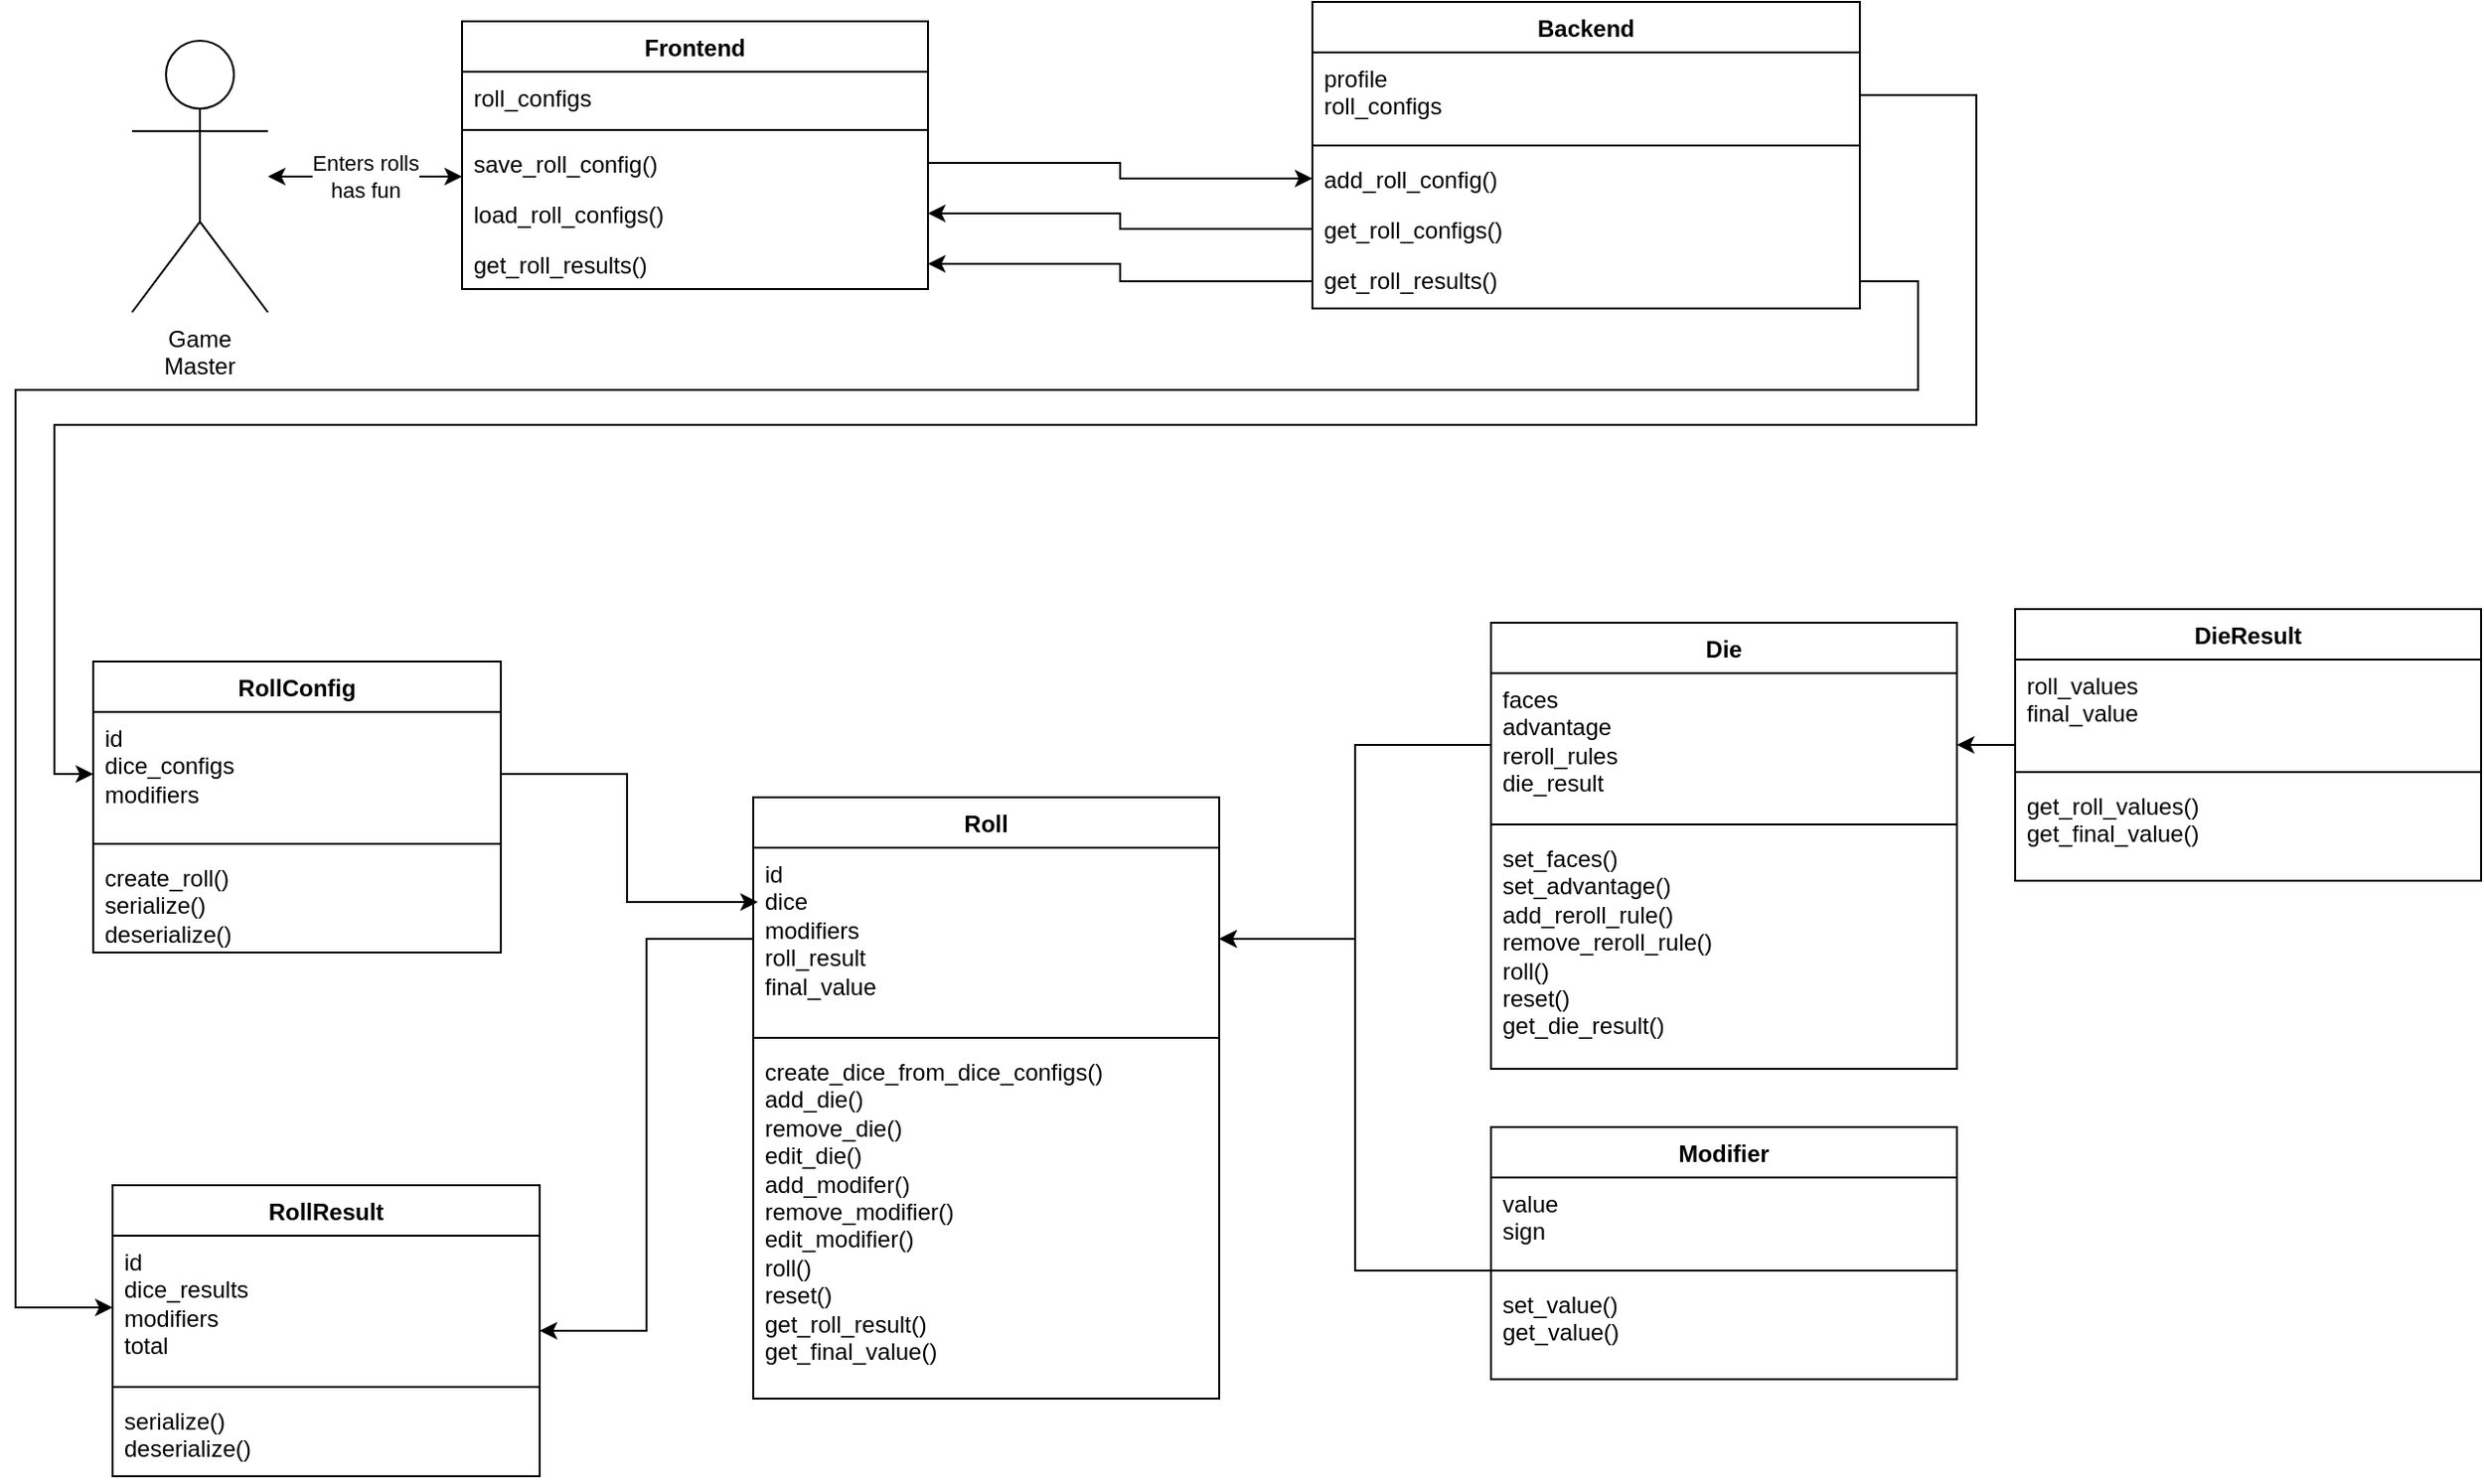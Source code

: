 <mxfile version="24.4.0" type="device">
  <diagram id="C5RBs43oDa-KdzZeNtuy" name="Page-1">
    <mxGraphModel dx="1562" dy="810" grid="1" gridSize="10" guides="1" tooltips="1" connect="1" arrows="1" fold="1" page="1" pageScale="1" pageWidth="827" pageHeight="1169" math="0" shadow="0">
      <root>
        <mxCell id="WIyWlLk6GJQsqaUBKTNV-0" />
        <mxCell id="WIyWlLk6GJQsqaUBKTNV-1" parent="WIyWlLk6GJQsqaUBKTNV-0" />
        <mxCell id="sXNXOVVMwxK3gzHS42gI-0" value="Game Master&lt;div&gt;&lt;br&gt;&lt;/div&gt;" style="shape=umlActor;verticalLabelPosition=bottom;verticalAlign=top;html=1;whiteSpace=wrap;" vertex="1" parent="WIyWlLk6GJQsqaUBKTNV-1">
          <mxGeometry x="70" y="90" width="70" height="140" as="geometry" />
        </mxCell>
        <mxCell id="sXNXOVVMwxK3gzHS42gI-4" value="Frontend" style="swimlane;fontStyle=1;align=center;verticalAlign=top;childLayout=stackLayout;horizontal=1;startSize=26;horizontalStack=0;resizeParent=1;resizeParentMax=0;resizeLast=0;collapsible=1;marginBottom=0;whiteSpace=wrap;html=1;" vertex="1" parent="WIyWlLk6GJQsqaUBKTNV-1">
          <mxGeometry x="240" y="80" width="240" height="138" as="geometry" />
        </mxCell>
        <mxCell id="sXNXOVVMwxK3gzHS42gI-5" value="roll_configs" style="text;strokeColor=none;fillColor=none;align=left;verticalAlign=top;spacingLeft=4;spacingRight=4;overflow=hidden;rotatable=0;points=[[0,0.5],[1,0.5]];portConstraint=eastwest;whiteSpace=wrap;html=1;" vertex="1" parent="sXNXOVVMwxK3gzHS42gI-4">
          <mxGeometry y="26" width="240" height="26" as="geometry" />
        </mxCell>
        <mxCell id="sXNXOVVMwxK3gzHS42gI-6" value="" style="line;strokeWidth=1;fillColor=none;align=left;verticalAlign=middle;spacingTop=-1;spacingLeft=3;spacingRight=3;rotatable=0;labelPosition=right;points=[];portConstraint=eastwest;strokeColor=inherit;" vertex="1" parent="sXNXOVVMwxK3gzHS42gI-4">
          <mxGeometry y="52" width="240" height="8" as="geometry" />
        </mxCell>
        <mxCell id="sXNXOVVMwxK3gzHS42gI-7" value="save_roll_config()" style="text;strokeColor=none;fillColor=none;align=left;verticalAlign=top;spacingLeft=4;spacingRight=4;overflow=hidden;rotatable=0;points=[[0,0.5],[1,0.5]];portConstraint=eastwest;whiteSpace=wrap;html=1;" vertex="1" parent="sXNXOVVMwxK3gzHS42gI-4">
          <mxGeometry y="60" width="240" height="26" as="geometry" />
        </mxCell>
        <mxCell id="sXNXOVVMwxK3gzHS42gI-13" value="load_roll_configs()" style="text;strokeColor=none;fillColor=none;align=left;verticalAlign=top;spacingLeft=4;spacingRight=4;overflow=hidden;rotatable=0;points=[[0,0.5],[1,0.5]];portConstraint=eastwest;whiteSpace=wrap;html=1;" vertex="1" parent="sXNXOVVMwxK3gzHS42gI-4">
          <mxGeometry y="86" width="240" height="26" as="geometry" />
        </mxCell>
        <mxCell id="sXNXOVVMwxK3gzHS42gI-14" value="get_roll_results()" style="text;strokeColor=none;fillColor=none;align=left;verticalAlign=top;spacingLeft=4;spacingRight=4;overflow=hidden;rotatable=0;points=[[0,0.5],[1,0.5]];portConstraint=eastwest;whiteSpace=wrap;html=1;" vertex="1" parent="sXNXOVVMwxK3gzHS42gI-4">
          <mxGeometry y="112" width="240" height="26" as="geometry" />
        </mxCell>
        <mxCell id="sXNXOVVMwxK3gzHS42gI-9" value="Backend" style="swimlane;fontStyle=1;align=center;verticalAlign=top;childLayout=stackLayout;horizontal=1;startSize=26;horizontalStack=0;resizeParent=1;resizeParentMax=0;resizeLast=0;collapsible=1;marginBottom=0;whiteSpace=wrap;html=1;" vertex="1" parent="WIyWlLk6GJQsqaUBKTNV-1">
          <mxGeometry x="678" y="70" width="282" height="158" as="geometry" />
        </mxCell>
        <mxCell id="sXNXOVVMwxK3gzHS42gI-10" value="&lt;div&gt;profile&lt;/div&gt;roll_configs" style="text;strokeColor=none;fillColor=none;align=left;verticalAlign=top;spacingLeft=4;spacingRight=4;overflow=hidden;rotatable=0;points=[[0,0.5],[1,0.5]];portConstraint=eastwest;whiteSpace=wrap;html=1;" vertex="1" parent="sXNXOVVMwxK3gzHS42gI-9">
          <mxGeometry y="26" width="282" height="44" as="geometry" />
        </mxCell>
        <mxCell id="sXNXOVVMwxK3gzHS42gI-11" value="" style="line;strokeWidth=1;fillColor=none;align=left;verticalAlign=middle;spacingTop=-1;spacingLeft=3;spacingRight=3;rotatable=0;labelPosition=right;points=[];portConstraint=eastwest;strokeColor=inherit;" vertex="1" parent="sXNXOVVMwxK3gzHS42gI-9">
          <mxGeometry y="70" width="282" height="8" as="geometry" />
        </mxCell>
        <mxCell id="sXNXOVVMwxK3gzHS42gI-12" value="add_roll_config()" style="text;strokeColor=none;fillColor=none;align=left;verticalAlign=top;spacingLeft=4;spacingRight=4;overflow=hidden;rotatable=0;points=[[0,0.5],[1,0.5]];portConstraint=eastwest;whiteSpace=wrap;html=1;" vertex="1" parent="sXNXOVVMwxK3gzHS42gI-9">
          <mxGeometry y="78" width="282" height="26" as="geometry" />
        </mxCell>
        <mxCell id="sXNXOVVMwxK3gzHS42gI-16" value="get_roll_configs()" style="text;strokeColor=none;fillColor=none;align=left;verticalAlign=top;spacingLeft=4;spacingRight=4;overflow=hidden;rotatable=0;points=[[0,0.5],[1,0.5]];portConstraint=eastwest;whiteSpace=wrap;html=1;" vertex="1" parent="sXNXOVVMwxK3gzHS42gI-9">
          <mxGeometry y="104" width="282" height="26" as="geometry" />
        </mxCell>
        <mxCell id="sXNXOVVMwxK3gzHS42gI-17" value="get_roll_results()" style="text;strokeColor=none;fillColor=none;align=left;verticalAlign=top;spacingLeft=4;spacingRight=4;overflow=hidden;rotatable=0;points=[[0,0.5],[1,0.5]];portConstraint=eastwest;whiteSpace=wrap;html=1;" vertex="1" parent="sXNXOVVMwxK3gzHS42gI-9">
          <mxGeometry y="130" width="282" height="28" as="geometry" />
        </mxCell>
        <mxCell id="sXNXOVVMwxK3gzHS42gI-15" value="Enters rolls&lt;div&gt;has fun&lt;/div&gt;" style="edgeStyle=orthogonalEdgeStyle;rounded=0;orthogonalLoop=1;jettySize=auto;html=1;entryX=0;entryY=0.769;entryDx=0;entryDy=0;entryPerimeter=0;startArrow=classic;startFill=1;" edge="1" parent="WIyWlLk6GJQsqaUBKTNV-1" source="sXNXOVVMwxK3gzHS42gI-0" target="sXNXOVVMwxK3gzHS42gI-7">
          <mxGeometry relative="1" as="geometry" />
        </mxCell>
        <mxCell id="sXNXOVVMwxK3gzHS42gI-18" style="edgeStyle=orthogonalEdgeStyle;rounded=0;orthogonalLoop=1;jettySize=auto;html=1;entryX=0;entryY=0.5;entryDx=0;entryDy=0;" edge="1" parent="WIyWlLk6GJQsqaUBKTNV-1" source="sXNXOVVMwxK3gzHS42gI-7" target="sXNXOVVMwxK3gzHS42gI-12">
          <mxGeometry relative="1" as="geometry" />
        </mxCell>
        <mxCell id="sXNXOVVMwxK3gzHS42gI-19" style="edgeStyle=orthogonalEdgeStyle;rounded=0;orthogonalLoop=1;jettySize=auto;html=1;exitX=0;exitY=0.5;exitDx=0;exitDy=0;entryX=1;entryY=0.5;entryDx=0;entryDy=0;" edge="1" parent="WIyWlLk6GJQsqaUBKTNV-1" source="sXNXOVVMwxK3gzHS42gI-16" target="sXNXOVVMwxK3gzHS42gI-13">
          <mxGeometry relative="1" as="geometry" />
        </mxCell>
        <mxCell id="sXNXOVVMwxK3gzHS42gI-20" style="edgeStyle=orthogonalEdgeStyle;rounded=0;orthogonalLoop=1;jettySize=auto;html=1;exitX=0;exitY=0.5;exitDx=0;exitDy=0;entryX=1;entryY=0.5;entryDx=0;entryDy=0;" edge="1" parent="WIyWlLk6GJQsqaUBKTNV-1" source="sXNXOVVMwxK3gzHS42gI-17" target="sXNXOVVMwxK3gzHS42gI-14">
          <mxGeometry relative="1" as="geometry" />
        </mxCell>
        <mxCell id="sXNXOVVMwxK3gzHS42gI-22" value="Roll" style="swimlane;fontStyle=1;align=center;verticalAlign=top;childLayout=stackLayout;horizontal=1;startSize=26;horizontalStack=0;resizeParent=1;resizeParentMax=0;resizeLast=0;collapsible=1;marginBottom=0;whiteSpace=wrap;html=1;" vertex="1" parent="WIyWlLk6GJQsqaUBKTNV-1">
          <mxGeometry x="390" y="480" width="240" height="310" as="geometry" />
        </mxCell>
        <mxCell id="sXNXOVVMwxK3gzHS42gI-23" value="id&lt;div&gt;dice&lt;div&gt;modifiers&lt;/div&gt;&lt;/div&gt;&lt;div&gt;roll_result&lt;/div&gt;&lt;div&gt;final_value&lt;/div&gt;&lt;div&gt;&lt;br&gt;&lt;/div&gt;" style="text;strokeColor=none;fillColor=none;align=left;verticalAlign=top;spacingLeft=4;spacingRight=4;overflow=hidden;rotatable=0;points=[[0,0.5],[1,0.5]];portConstraint=eastwest;whiteSpace=wrap;html=1;" vertex="1" parent="sXNXOVVMwxK3gzHS42gI-22">
          <mxGeometry y="26" width="240" height="94" as="geometry" />
        </mxCell>
        <mxCell id="sXNXOVVMwxK3gzHS42gI-24" value="" style="line;strokeWidth=1;fillColor=none;align=left;verticalAlign=middle;spacingTop=-1;spacingLeft=3;spacingRight=3;rotatable=0;labelPosition=right;points=[];portConstraint=eastwest;strokeColor=inherit;" vertex="1" parent="sXNXOVVMwxK3gzHS42gI-22">
          <mxGeometry y="120" width="240" height="8" as="geometry" />
        </mxCell>
        <mxCell id="sXNXOVVMwxK3gzHS42gI-27" value="&lt;div&gt;create_dice_from_dice_configs()&lt;/div&gt;add_die()&lt;div&gt;remove_die()&lt;/div&gt;&lt;div&gt;edit_die()&lt;br&gt;&lt;div&gt;add_modifer()&lt;/div&gt;&lt;/div&gt;&lt;div&gt;remove_modifier()&lt;/div&gt;&lt;div&gt;edit_modifier()&lt;/div&gt;&lt;div&gt;roll()&lt;/div&gt;&lt;div&gt;reset()&lt;/div&gt;&lt;div&gt;get_roll_result()&lt;/div&gt;&lt;div&gt;get_final_value()&lt;/div&gt;" style="text;strokeColor=none;fillColor=none;align=left;verticalAlign=top;spacingLeft=4;spacingRight=4;overflow=hidden;rotatable=0;points=[[0,0.5],[1,0.5]];portConstraint=eastwest;whiteSpace=wrap;html=1;" vertex="1" parent="sXNXOVVMwxK3gzHS42gI-22">
          <mxGeometry y="128" width="240" height="182" as="geometry" />
        </mxCell>
        <mxCell id="sXNXOVVMwxK3gzHS42gI-28" value="Die" style="swimlane;fontStyle=1;align=center;verticalAlign=top;childLayout=stackLayout;horizontal=1;startSize=26;horizontalStack=0;resizeParent=1;resizeParentMax=0;resizeLast=0;collapsible=1;marginBottom=0;whiteSpace=wrap;html=1;" vertex="1" parent="WIyWlLk6GJQsqaUBKTNV-1">
          <mxGeometry x="770" y="390" width="240" height="230" as="geometry" />
        </mxCell>
        <mxCell id="sXNXOVVMwxK3gzHS42gI-29" value="faces&lt;div&gt;advantage&lt;/div&gt;&lt;div&gt;reroll_rules&lt;/div&gt;&lt;div&gt;die_result&lt;/div&gt;" style="text;strokeColor=none;fillColor=none;align=left;verticalAlign=top;spacingLeft=4;spacingRight=4;overflow=hidden;rotatable=0;points=[[0,0.5],[1,0.5]];portConstraint=eastwest;whiteSpace=wrap;html=1;" vertex="1" parent="sXNXOVVMwxK3gzHS42gI-28">
          <mxGeometry y="26" width="240" height="74" as="geometry" />
        </mxCell>
        <mxCell id="sXNXOVVMwxK3gzHS42gI-30" value="" style="line;strokeWidth=1;fillColor=none;align=left;verticalAlign=middle;spacingTop=-1;spacingLeft=3;spacingRight=3;rotatable=0;labelPosition=right;points=[];portConstraint=eastwest;strokeColor=inherit;" vertex="1" parent="sXNXOVVMwxK3gzHS42gI-28">
          <mxGeometry y="100" width="240" height="8" as="geometry" />
        </mxCell>
        <mxCell id="sXNXOVVMwxK3gzHS42gI-31" value="set_faces()&lt;div&gt;set_advantage()&lt;/div&gt;&lt;div&gt;add_reroll_rule()&lt;/div&gt;&lt;div&gt;remove_reroll_rule()&lt;/div&gt;&lt;div&gt;roll()&lt;/div&gt;&lt;div&gt;reset()&lt;/div&gt;&lt;div&gt;get_die_result()&lt;/div&gt;" style="text;strokeColor=none;fillColor=none;align=left;verticalAlign=top;spacingLeft=4;spacingRight=4;overflow=hidden;rotatable=0;points=[[0,0.5],[1,0.5]];portConstraint=eastwest;whiteSpace=wrap;html=1;" vertex="1" parent="sXNXOVVMwxK3gzHS42gI-28">
          <mxGeometry y="108" width="240" height="122" as="geometry" />
        </mxCell>
        <mxCell id="sXNXOVVMwxK3gzHS42gI-32" style="edgeStyle=orthogonalEdgeStyle;rounded=0;orthogonalLoop=1;jettySize=auto;html=1;exitX=0;exitY=0.5;exitDx=0;exitDy=0;entryX=1;entryY=0.5;entryDx=0;entryDy=0;" edge="1" parent="WIyWlLk6GJQsqaUBKTNV-1" source="sXNXOVVMwxK3gzHS42gI-29" target="sXNXOVVMwxK3gzHS42gI-23">
          <mxGeometry relative="1" as="geometry" />
        </mxCell>
        <mxCell id="sXNXOVVMwxK3gzHS42gI-33" value="Modifier" style="swimlane;fontStyle=1;align=center;verticalAlign=top;childLayout=stackLayout;horizontal=1;startSize=26;horizontalStack=0;resizeParent=1;resizeParentMax=0;resizeLast=0;collapsible=1;marginBottom=0;whiteSpace=wrap;html=1;" vertex="1" parent="WIyWlLk6GJQsqaUBKTNV-1">
          <mxGeometry x="770" y="650" width="240" height="130" as="geometry" />
        </mxCell>
        <mxCell id="sXNXOVVMwxK3gzHS42gI-34" value="value&lt;div&gt;sign&lt;/div&gt;" style="text;strokeColor=none;fillColor=none;align=left;verticalAlign=top;spacingLeft=4;spacingRight=4;overflow=hidden;rotatable=0;points=[[0,0.5],[1,0.5]];portConstraint=eastwest;whiteSpace=wrap;html=1;" vertex="1" parent="sXNXOVVMwxK3gzHS42gI-33">
          <mxGeometry y="26" width="240" height="44" as="geometry" />
        </mxCell>
        <mxCell id="sXNXOVVMwxK3gzHS42gI-35" value="" style="line;strokeWidth=1;fillColor=none;align=left;verticalAlign=middle;spacingTop=-1;spacingLeft=3;spacingRight=3;rotatable=0;labelPosition=right;points=[];portConstraint=eastwest;strokeColor=inherit;" vertex="1" parent="sXNXOVVMwxK3gzHS42gI-33">
          <mxGeometry y="70" width="240" height="8" as="geometry" />
        </mxCell>
        <mxCell id="sXNXOVVMwxK3gzHS42gI-36" value="&lt;div&gt;set_value()&lt;/div&gt;get_value()" style="text;strokeColor=none;fillColor=none;align=left;verticalAlign=top;spacingLeft=4;spacingRight=4;overflow=hidden;rotatable=0;points=[[0,0.5],[1,0.5]];portConstraint=eastwest;whiteSpace=wrap;html=1;" vertex="1" parent="sXNXOVVMwxK3gzHS42gI-33">
          <mxGeometry y="78" width="240" height="52" as="geometry" />
        </mxCell>
        <mxCell id="sXNXOVVMwxK3gzHS42gI-38" style="edgeStyle=orthogonalEdgeStyle;rounded=0;orthogonalLoop=1;jettySize=auto;html=1;entryX=1;entryY=0.5;entryDx=0;entryDy=0;" edge="1" parent="WIyWlLk6GJQsqaUBKTNV-1" source="sXNXOVVMwxK3gzHS42gI-35" target="sXNXOVVMwxK3gzHS42gI-23">
          <mxGeometry relative="1" as="geometry" />
        </mxCell>
        <mxCell id="sXNXOVVMwxK3gzHS42gI-39" value="RollResult" style="swimlane;fontStyle=1;align=center;verticalAlign=top;childLayout=stackLayout;horizontal=1;startSize=26;horizontalStack=0;resizeParent=1;resizeParentMax=0;resizeLast=0;collapsible=1;marginBottom=0;whiteSpace=wrap;html=1;" vertex="1" parent="WIyWlLk6GJQsqaUBKTNV-1">
          <mxGeometry x="60" y="680" width="220" height="150" as="geometry" />
        </mxCell>
        <mxCell id="sXNXOVVMwxK3gzHS42gI-40" value="&lt;div&gt;id&lt;/div&gt;dice_results&lt;div&gt;modifiers&lt;/div&gt;&lt;div&gt;total&lt;/div&gt;" style="text;strokeColor=none;fillColor=none;align=left;verticalAlign=top;spacingLeft=4;spacingRight=4;overflow=hidden;rotatable=0;points=[[0,0.5],[1,0.5]];portConstraint=eastwest;whiteSpace=wrap;html=1;" vertex="1" parent="sXNXOVVMwxK3gzHS42gI-39">
          <mxGeometry y="26" width="220" height="74" as="geometry" />
        </mxCell>
        <mxCell id="sXNXOVVMwxK3gzHS42gI-41" value="" style="line;strokeWidth=1;fillColor=none;align=left;verticalAlign=middle;spacingTop=-1;spacingLeft=3;spacingRight=3;rotatable=0;labelPosition=right;points=[];portConstraint=eastwest;strokeColor=inherit;" vertex="1" parent="sXNXOVVMwxK3gzHS42gI-39">
          <mxGeometry y="100" width="220" height="8" as="geometry" />
        </mxCell>
        <mxCell id="sXNXOVVMwxK3gzHS42gI-42" value="serialize()&lt;div&gt;deserialize()&lt;/div&gt;" style="text;strokeColor=none;fillColor=none;align=left;verticalAlign=top;spacingLeft=4;spacingRight=4;overflow=hidden;rotatable=0;points=[[0,0.5],[1,0.5]];portConstraint=eastwest;whiteSpace=wrap;html=1;" vertex="1" parent="sXNXOVVMwxK3gzHS42gI-39">
          <mxGeometry y="108" width="220" height="42" as="geometry" />
        </mxCell>
        <mxCell id="sXNXOVVMwxK3gzHS42gI-43" style="edgeStyle=orthogonalEdgeStyle;rounded=0;orthogonalLoop=1;jettySize=auto;html=1;exitX=0;exitY=0.5;exitDx=0;exitDy=0;entryX=1;entryY=0.5;entryDx=0;entryDy=0;" edge="1" parent="WIyWlLk6GJQsqaUBKTNV-1" source="sXNXOVVMwxK3gzHS42gI-23" target="sXNXOVVMwxK3gzHS42gI-39">
          <mxGeometry relative="1" as="geometry" />
        </mxCell>
        <mxCell id="sXNXOVVMwxK3gzHS42gI-49" style="edgeStyle=orthogonalEdgeStyle;rounded=0;orthogonalLoop=1;jettySize=auto;html=1;" edge="1" parent="WIyWlLk6GJQsqaUBKTNV-1" source="sXNXOVVMwxK3gzHS42gI-45" target="sXNXOVVMwxK3gzHS42gI-29">
          <mxGeometry relative="1" as="geometry" />
        </mxCell>
        <mxCell id="sXNXOVVMwxK3gzHS42gI-45" value="DieResult" style="swimlane;fontStyle=1;align=center;verticalAlign=top;childLayout=stackLayout;horizontal=1;startSize=26;horizontalStack=0;resizeParent=1;resizeParentMax=0;resizeLast=0;collapsible=1;marginBottom=0;whiteSpace=wrap;html=1;" vertex="1" parent="WIyWlLk6GJQsqaUBKTNV-1">
          <mxGeometry x="1040" y="383" width="240" height="140" as="geometry" />
        </mxCell>
        <mxCell id="sXNXOVVMwxK3gzHS42gI-46" value="roll_values&lt;div&gt;final_value&lt;/div&gt;" style="text;strokeColor=none;fillColor=none;align=left;verticalAlign=top;spacingLeft=4;spacingRight=4;overflow=hidden;rotatable=0;points=[[0,0.5],[1,0.5]];portConstraint=eastwest;whiteSpace=wrap;html=1;" vertex="1" parent="sXNXOVVMwxK3gzHS42gI-45">
          <mxGeometry y="26" width="240" height="54" as="geometry" />
        </mxCell>
        <mxCell id="sXNXOVVMwxK3gzHS42gI-47" value="" style="line;strokeWidth=1;fillColor=none;align=left;verticalAlign=middle;spacingTop=-1;spacingLeft=3;spacingRight=3;rotatable=0;labelPosition=right;points=[];portConstraint=eastwest;strokeColor=inherit;" vertex="1" parent="sXNXOVVMwxK3gzHS42gI-45">
          <mxGeometry y="80" width="240" height="8" as="geometry" />
        </mxCell>
        <mxCell id="sXNXOVVMwxK3gzHS42gI-48" value="get_roll_values()&lt;div&gt;get_final_value()&lt;/div&gt;" style="text;strokeColor=none;fillColor=none;align=left;verticalAlign=top;spacingLeft=4;spacingRight=4;overflow=hidden;rotatable=0;points=[[0,0.5],[1,0.5]];portConstraint=eastwest;whiteSpace=wrap;html=1;" vertex="1" parent="sXNXOVVMwxK3gzHS42gI-45">
          <mxGeometry y="88" width="240" height="52" as="geometry" />
        </mxCell>
        <mxCell id="sXNXOVVMwxK3gzHS42gI-50" value="RollConfig" style="swimlane;fontStyle=1;align=center;verticalAlign=top;childLayout=stackLayout;horizontal=1;startSize=26;horizontalStack=0;resizeParent=1;resizeParentMax=0;resizeLast=0;collapsible=1;marginBottom=0;whiteSpace=wrap;html=1;" vertex="1" parent="WIyWlLk6GJQsqaUBKTNV-1">
          <mxGeometry x="50" y="410" width="210" height="150" as="geometry" />
        </mxCell>
        <mxCell id="sXNXOVVMwxK3gzHS42gI-51" value="id&lt;div&gt;dice_configs&lt;/div&gt;&lt;div&gt;modifiers&lt;/div&gt;" style="text;strokeColor=none;fillColor=none;align=left;verticalAlign=top;spacingLeft=4;spacingRight=4;overflow=hidden;rotatable=0;points=[[0,0.5],[1,0.5]];portConstraint=eastwest;whiteSpace=wrap;html=1;" vertex="1" parent="sXNXOVVMwxK3gzHS42gI-50">
          <mxGeometry y="26" width="210" height="64" as="geometry" />
        </mxCell>
        <mxCell id="sXNXOVVMwxK3gzHS42gI-52" value="" style="line;strokeWidth=1;fillColor=none;align=left;verticalAlign=middle;spacingTop=-1;spacingLeft=3;spacingRight=3;rotatable=0;labelPosition=right;points=[];portConstraint=eastwest;strokeColor=inherit;" vertex="1" parent="sXNXOVVMwxK3gzHS42gI-50">
          <mxGeometry y="90" width="210" height="8" as="geometry" />
        </mxCell>
        <mxCell id="sXNXOVVMwxK3gzHS42gI-53" value="create_roll()&lt;div&gt;serialize()&lt;/div&gt;&lt;div&gt;deserialize()&lt;/div&gt;" style="text;strokeColor=none;fillColor=none;align=left;verticalAlign=top;spacingLeft=4;spacingRight=4;overflow=hidden;rotatable=0;points=[[0,0.5],[1,0.5]];portConstraint=eastwest;whiteSpace=wrap;html=1;" vertex="1" parent="sXNXOVVMwxK3gzHS42gI-50">
          <mxGeometry y="98" width="210" height="52" as="geometry" />
        </mxCell>
        <mxCell id="sXNXOVVMwxK3gzHS42gI-54" style="edgeStyle=orthogonalEdgeStyle;rounded=0;orthogonalLoop=1;jettySize=auto;html=1;entryX=0.01;entryY=0.298;entryDx=0;entryDy=0;entryPerimeter=0;" edge="1" parent="WIyWlLk6GJQsqaUBKTNV-1" source="sXNXOVVMwxK3gzHS42gI-51" target="sXNXOVVMwxK3gzHS42gI-23">
          <mxGeometry relative="1" as="geometry" />
        </mxCell>
        <mxCell id="sXNXOVVMwxK3gzHS42gI-55" style="edgeStyle=orthogonalEdgeStyle;rounded=0;orthogonalLoop=1;jettySize=auto;html=1;exitX=1;exitY=0.5;exitDx=0;exitDy=0;entryX=0;entryY=0.5;entryDx=0;entryDy=0;" edge="1" parent="WIyWlLk6GJQsqaUBKTNV-1" source="sXNXOVVMwxK3gzHS42gI-10" target="sXNXOVVMwxK3gzHS42gI-51">
          <mxGeometry relative="1" as="geometry">
            <Array as="points">
              <mxPoint x="1020" y="118" />
              <mxPoint x="1020" y="288" />
              <mxPoint x="30" y="288" />
              <mxPoint x="30" y="468" />
            </Array>
          </mxGeometry>
        </mxCell>
        <mxCell id="sXNXOVVMwxK3gzHS42gI-56" style="edgeStyle=orthogonalEdgeStyle;rounded=0;orthogonalLoop=1;jettySize=auto;html=1;entryX=0;entryY=0.5;entryDx=0;entryDy=0;exitX=1;exitY=0.5;exitDx=0;exitDy=0;" edge="1" parent="WIyWlLk6GJQsqaUBKTNV-1" source="sXNXOVVMwxK3gzHS42gI-17" target="sXNXOVVMwxK3gzHS42gI-40">
          <mxGeometry relative="1" as="geometry">
            <mxPoint x="880" y="250" as="sourcePoint" />
            <mxPoint x="30" y="743" as="targetPoint" />
            <Array as="points">
              <mxPoint x="990" y="214" />
              <mxPoint x="990" y="270" />
              <mxPoint x="10" y="270" />
              <mxPoint x="10" y="743" />
            </Array>
          </mxGeometry>
        </mxCell>
      </root>
    </mxGraphModel>
  </diagram>
</mxfile>
